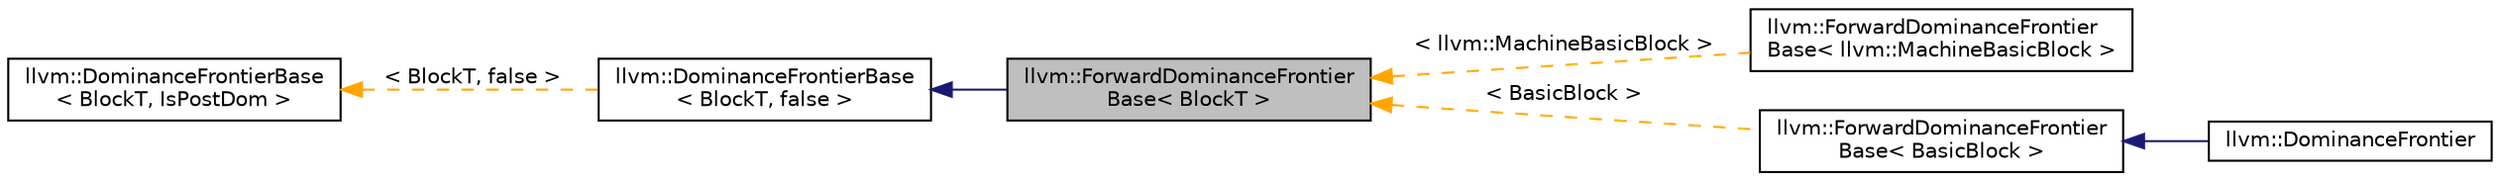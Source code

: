digraph "llvm::ForwardDominanceFrontierBase&lt; BlockT &gt;"
{
 // LATEX_PDF_SIZE
  bgcolor="transparent";
  edge [fontname="Helvetica",fontsize="10",labelfontname="Helvetica",labelfontsize="10"];
  node [fontname="Helvetica",fontsize="10",shape=record];
  rankdir="LR";
  Node1 [label="llvm::ForwardDominanceFrontier\lBase\< BlockT \>",height=0.2,width=0.4,color="black", fillcolor="grey75", style="filled", fontcolor="black",tooltip="DominanceFrontier Class - Concrete subclass of DominanceFrontierBase that is used to compute a forwar..."];
  Node2 -> Node1 [dir="back",color="midnightblue",fontsize="10",style="solid",fontname="Helvetica"];
  Node2 [label="llvm::DominanceFrontierBase\l\< BlockT, false \>",height=0.2,width=0.4,color="black",URL="$classllvm_1_1DominanceFrontierBase.html",tooltip=" "];
  Node3 -> Node2 [dir="back",color="orange",fontsize="10",style="dashed",label=" \< BlockT, false \>" ,fontname="Helvetica"];
  Node3 [label="llvm::DominanceFrontierBase\l\< BlockT, IsPostDom \>",height=0.2,width=0.4,color="black",URL="$classllvm_1_1DominanceFrontierBase.html",tooltip="DominanceFrontierBase - Common base class for computing forward and inverse dominance frontiers for a..."];
  Node1 -> Node4 [dir="back",color="orange",fontsize="10",style="dashed",label=" \< llvm::MachineBasicBlock \>" ,fontname="Helvetica"];
  Node4 [label="llvm::ForwardDominanceFrontier\lBase\< llvm::MachineBasicBlock \>",height=0.2,width=0.4,color="black",URL="$classllvm_1_1ForwardDominanceFrontierBase.html",tooltip=" "];
  Node1 -> Node5 [dir="back",color="orange",fontsize="10",style="dashed",label=" \< BasicBlock \>" ,fontname="Helvetica"];
  Node5 [label="llvm::ForwardDominanceFrontier\lBase\< BasicBlock \>",height=0.2,width=0.4,color="black",URL="$classllvm_1_1ForwardDominanceFrontierBase.html",tooltip=" "];
  Node5 -> Node6 [dir="back",color="midnightblue",fontsize="10",style="solid",fontname="Helvetica"];
  Node6 [label="llvm::DominanceFrontier",height=0.2,width=0.4,color="black",URL="$classllvm_1_1DominanceFrontier.html",tooltip=" "];
}
